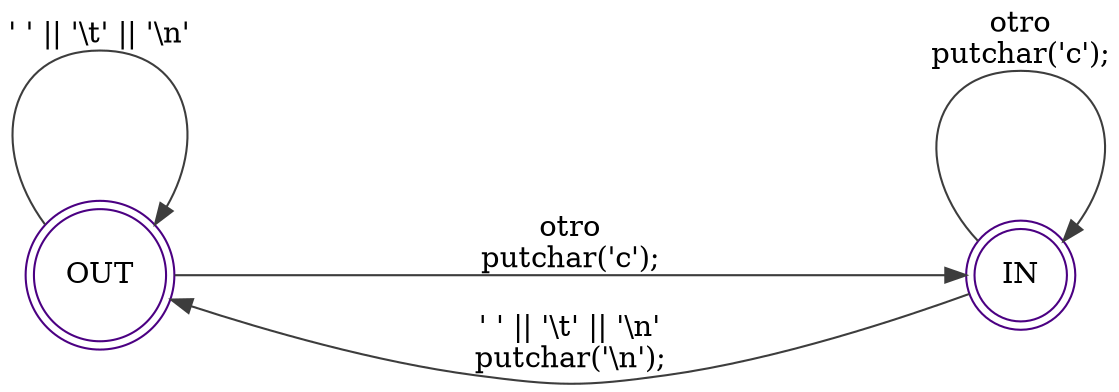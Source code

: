 digraph finite_state_machine {
	rankdir=LR;
	ranksep=4;
	nodesep=1;

	node [shape = doublecircle, color="indigo"]; OUT IN
	OUT -> OUT [ label = "' ' || '\\t' || '\\n'"  color="grey24" ];
	OUT -> IN [ label = "otro\nputchar(\'\c\');" color="grey24" ];
	IN -> IN [ label = "otro\nputchar(\'\c\');" color="grey24" ];
	IN -> OUT [ label = "' ' || '\\t' || '\\n'\nputchar(\'\\n\');" color="grey24" ];
}